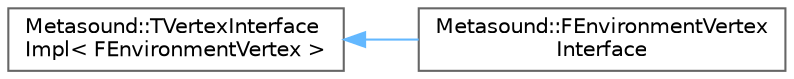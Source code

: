 digraph "Graphical Class Hierarchy"
{
 // INTERACTIVE_SVG=YES
 // LATEX_PDF_SIZE
  bgcolor="transparent";
  edge [fontname=Helvetica,fontsize=10,labelfontname=Helvetica,labelfontsize=10];
  node [fontname=Helvetica,fontsize=10,shape=box,height=0.2,width=0.4];
  rankdir="LR";
  Node0 [id="Node000000",label="Metasound::TVertexInterface\lImpl\< FEnvironmentVertex \>",height=0.2,width=0.4,color="grey40", fillcolor="white", style="filled",URL="$d9/d13/classMetasound_1_1TVertexInterfaceImpl.html",tooltip=" "];
  Node0 -> Node1 [id="edge5913_Node000000_Node000001",dir="back",color="steelblue1",style="solid",tooltip=" "];
  Node1 [id="Node000001",label="Metasound::FEnvironmentVertex\lInterface",height=0.2,width=0.4,color="grey40", fillcolor="white", style="filled",URL="$d9/dc3/classMetasound_1_1FEnvironmentVertexInterface.html",tooltip="Interface representing the environment variables used by a node."];
}
